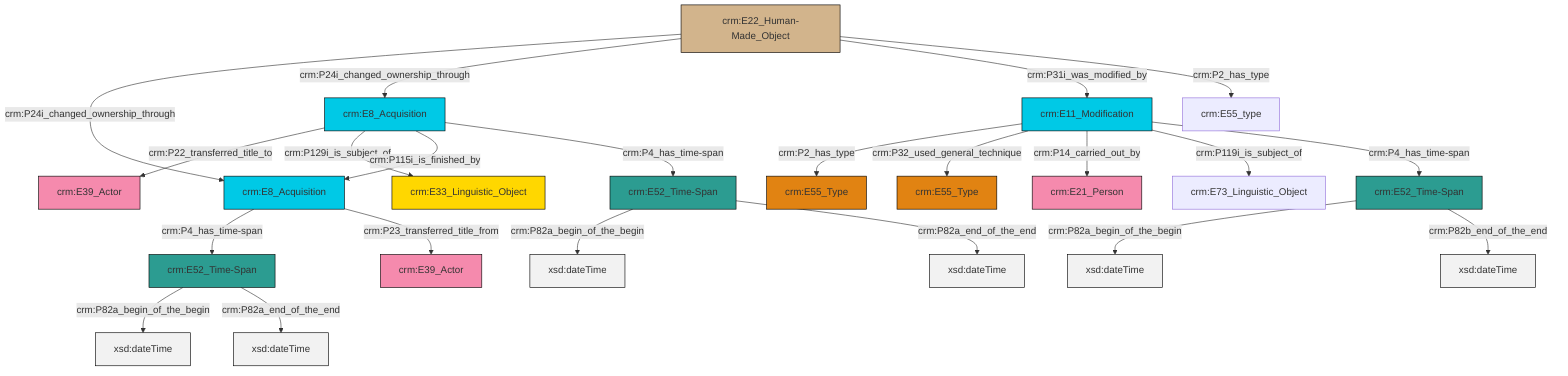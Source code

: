 graph TD
classDef Literal fill:#f2f2f2,stroke:#000000;
classDef CRM_Entity fill:#FFFFFF,stroke:#000000;
classDef Temporal_Entity fill:#00C9E6, stroke:#000000;
classDef Type fill:#E18312, stroke:#000000;
classDef Time-Span fill:#2C9C91, stroke:#000000;
classDef Appellation fill:#FFEB7F, stroke:#000000;
classDef Place fill:#008836, stroke:#000000;
classDef Persistent_Item fill:#B266B2, stroke:#000000;
classDef Conceptual_Object fill:#FFD700, stroke:#000000;
classDef Physical_Thing fill:#D2B48C, stroke:#000000;
classDef Actor fill:#f58aad, stroke:#000000;
classDef PC_Classes fill:#4ce600, stroke:#000000;
classDef Multi fill:#cccccc,stroke:#000000;

2["crm:E11_Modification"]:::Temporal_Entity -->|crm:P2_has_type| 3["crm:E55_Type"]:::Type
4["crm:E52_Time-Span"]:::Time-Span -->|crm:P82a_begin_of_the_begin| 5[xsd:dateTime]:::Literal
2["crm:E11_Modification"]:::Temporal_Entity -->|crm:P32_used_general_technique| 6["crm:E55_Type"]:::Type
7["crm:E52_Time-Span"]:::Time-Span -->|crm:P82a_begin_of_the_begin| 8[xsd:dateTime]:::Literal
2["crm:E11_Modification"]:::Temporal_Entity -->|crm:P14_carried_out_by| 9["crm:E21_Person"]:::Actor
2["crm:E11_Modification"]:::Temporal_Entity -->|crm:P119i_is_subject_of| 10["crm:E73_Linguistic_Object"]:::Default
7["crm:E52_Time-Span"]:::Time-Span -->|crm:P82b_end_of_the_end| 12[xsd:dateTime]:::Literal
13["crm:E22_Human-Made_Object"]:::Physical_Thing -->|crm:P24i_changed_ownership_through| 14["crm:E8_Acquisition"]:::Temporal_Entity
18["crm:E8_Acquisition"]:::Temporal_Entity -->|crm:P22_transferred_title_to| 19["crm:E39_Actor"]:::Actor
14["crm:E8_Acquisition"]:::Temporal_Entity -->|crm:P4_has_time-span| 4["crm:E52_Time-Span"]:::Time-Span
2["crm:E11_Modification"]:::Temporal_Entity -->|crm:P4_has_time-span| 7["crm:E52_Time-Span"]:::Time-Span
13["crm:E22_Human-Made_Object"]:::Physical_Thing -->|crm:P24i_changed_ownership_through| 18["crm:E8_Acquisition"]:::Temporal_Entity
4["crm:E52_Time-Span"]:::Time-Span -->|crm:P82a_end_of_the_end| 25[xsd:dateTime]:::Literal
13["crm:E22_Human-Made_Object"]:::Physical_Thing -->|crm:P31i_was_modified_by| 2["crm:E11_Modification"]:::Temporal_Entity
26["crm:E52_Time-Span"]:::Time-Span -->|crm:P82a_begin_of_the_begin| 27[xsd:dateTime]:::Literal
26["crm:E52_Time-Span"]:::Time-Span -->|crm:P82a_end_of_the_end| 29[xsd:dateTime]:::Literal
18["crm:E8_Acquisition"]:::Temporal_Entity -->|crm:P129i_is_subject_of| 0["crm:E33_Linguistic_Object"]:::Conceptual_Object
13["crm:E22_Human-Made_Object"]:::Physical_Thing -->|crm:P2_has_type| 15["crm:E55_type"]:::Default
18["crm:E8_Acquisition"]:::Temporal_Entity -->|crm:P115i_is_finished_by| 14["crm:E8_Acquisition"]:::Temporal_Entity
14["crm:E8_Acquisition"]:::Temporal_Entity -->|crm:P23_transferred_title_from| 31["crm:E39_Actor"]:::Actor
18["crm:E8_Acquisition"]:::Temporal_Entity -->|crm:P4_has_time-span| 26["crm:E52_Time-Span"]:::Time-Span